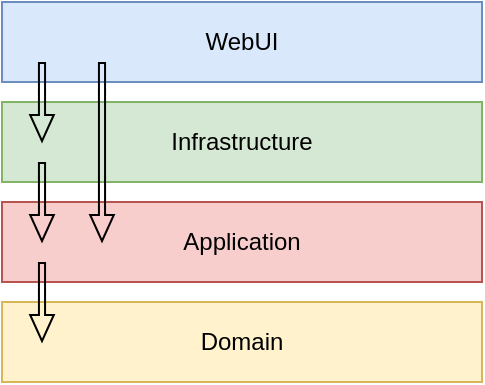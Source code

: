 <mxfile version="24.1.0" type="device">
  <diagram name="Page-1" id="aea0GfQuKLHmchCYrJyW">
    <mxGraphModel dx="619" dy="543" grid="1" gridSize="10" guides="1" tooltips="1" connect="1" arrows="1" fold="1" page="1" pageScale="1" pageWidth="850" pageHeight="1100" math="0" shadow="0">
      <root>
        <mxCell id="0" />
        <mxCell id="1" parent="0" />
        <mxCell id="8dZi2FqovemDTrJlzaz2-1" value="WebUI" style="rounded=0;whiteSpace=wrap;html=1;fillColor=#dae8fc;strokeColor=#6c8ebf;" vertex="1" parent="1">
          <mxGeometry x="330" y="280" width="240" height="40" as="geometry" />
        </mxCell>
        <mxCell id="8dZi2FqovemDTrJlzaz2-2" value="Infrastructure" style="rounded=0;whiteSpace=wrap;html=1;fillColor=#d5e8d4;strokeColor=#82b366;" vertex="1" parent="1">
          <mxGeometry x="330" y="330" width="240" height="40" as="geometry" />
        </mxCell>
        <mxCell id="8dZi2FqovemDTrJlzaz2-3" value="Application" style="rounded=0;whiteSpace=wrap;html=1;fillColor=#f8cecc;strokeColor=#b85450;" vertex="1" parent="1">
          <mxGeometry x="330" y="380" width="240" height="40" as="geometry" />
        </mxCell>
        <mxCell id="8dZi2FqovemDTrJlzaz2-4" value="Domain" style="rounded=0;whiteSpace=wrap;html=1;fillColor=#fff2cc;strokeColor=#d6b656;" vertex="1" parent="1">
          <mxGeometry x="330" y="430" width="240" height="40" as="geometry" />
        </mxCell>
        <mxCell id="8dZi2FqovemDTrJlzaz2-5" value="" style="shape=flexArrow;endArrow=classic;html=1;rounded=0;width=3.056;endSize=4.019;endWidth=7.762;" edge="1" parent="1">
          <mxGeometry width="50" height="50" relative="1" as="geometry">
            <mxPoint x="350" y="310" as="sourcePoint" />
            <mxPoint x="350" y="350" as="targetPoint" />
          </mxGeometry>
        </mxCell>
        <mxCell id="8dZi2FqovemDTrJlzaz2-7" value="" style="shape=flexArrow;endArrow=classic;html=1;rounded=0;width=3.056;endSize=4.019;endWidth=7.762;" edge="1" parent="1">
          <mxGeometry width="50" height="50" relative="1" as="geometry">
            <mxPoint x="350" y="360" as="sourcePoint" />
            <mxPoint x="350" y="400" as="targetPoint" />
          </mxGeometry>
        </mxCell>
        <mxCell id="8dZi2FqovemDTrJlzaz2-8" value="" style="shape=flexArrow;endArrow=classic;html=1;rounded=0;width=3.056;endSize=4.019;endWidth=7.762;" edge="1" parent="1">
          <mxGeometry width="50" height="50" relative="1" as="geometry">
            <mxPoint x="350" y="410" as="sourcePoint" />
            <mxPoint x="350" y="450" as="targetPoint" />
          </mxGeometry>
        </mxCell>
        <mxCell id="8dZi2FqovemDTrJlzaz2-9" value="" style="shape=flexArrow;endArrow=classic;html=1;rounded=0;width=3.056;endSize=4.019;endWidth=7.762;" edge="1" parent="1">
          <mxGeometry width="50" height="50" relative="1" as="geometry">
            <mxPoint x="380" y="310" as="sourcePoint" />
            <mxPoint x="380" y="400" as="targetPoint" />
          </mxGeometry>
        </mxCell>
      </root>
    </mxGraphModel>
  </diagram>
</mxfile>
